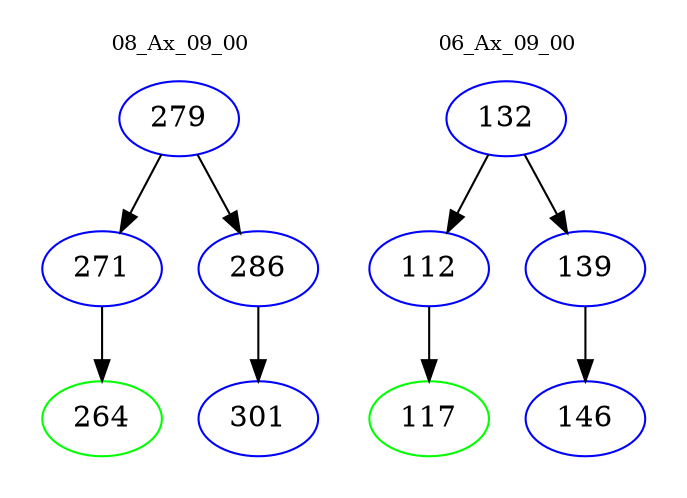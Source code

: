 digraph{
subgraph cluster_0 {
color = white
label = "08_Ax_09_00";
fontsize=10;
T0_279 [label="279", color="blue"]
T0_279 -> T0_271 [color="black"]
T0_271 [label="271", color="blue"]
T0_271 -> T0_264 [color="black"]
T0_264 [label="264", color="green"]
T0_279 -> T0_286 [color="black"]
T0_286 [label="286", color="blue"]
T0_286 -> T0_301 [color="black"]
T0_301 [label="301", color="blue"]
}
subgraph cluster_1 {
color = white
label = "06_Ax_09_00";
fontsize=10;
T1_132 [label="132", color="blue"]
T1_132 -> T1_112 [color="black"]
T1_112 [label="112", color="blue"]
T1_112 -> T1_117 [color="black"]
T1_117 [label="117", color="green"]
T1_132 -> T1_139 [color="black"]
T1_139 [label="139", color="blue"]
T1_139 -> T1_146 [color="black"]
T1_146 [label="146", color="blue"]
}
}
